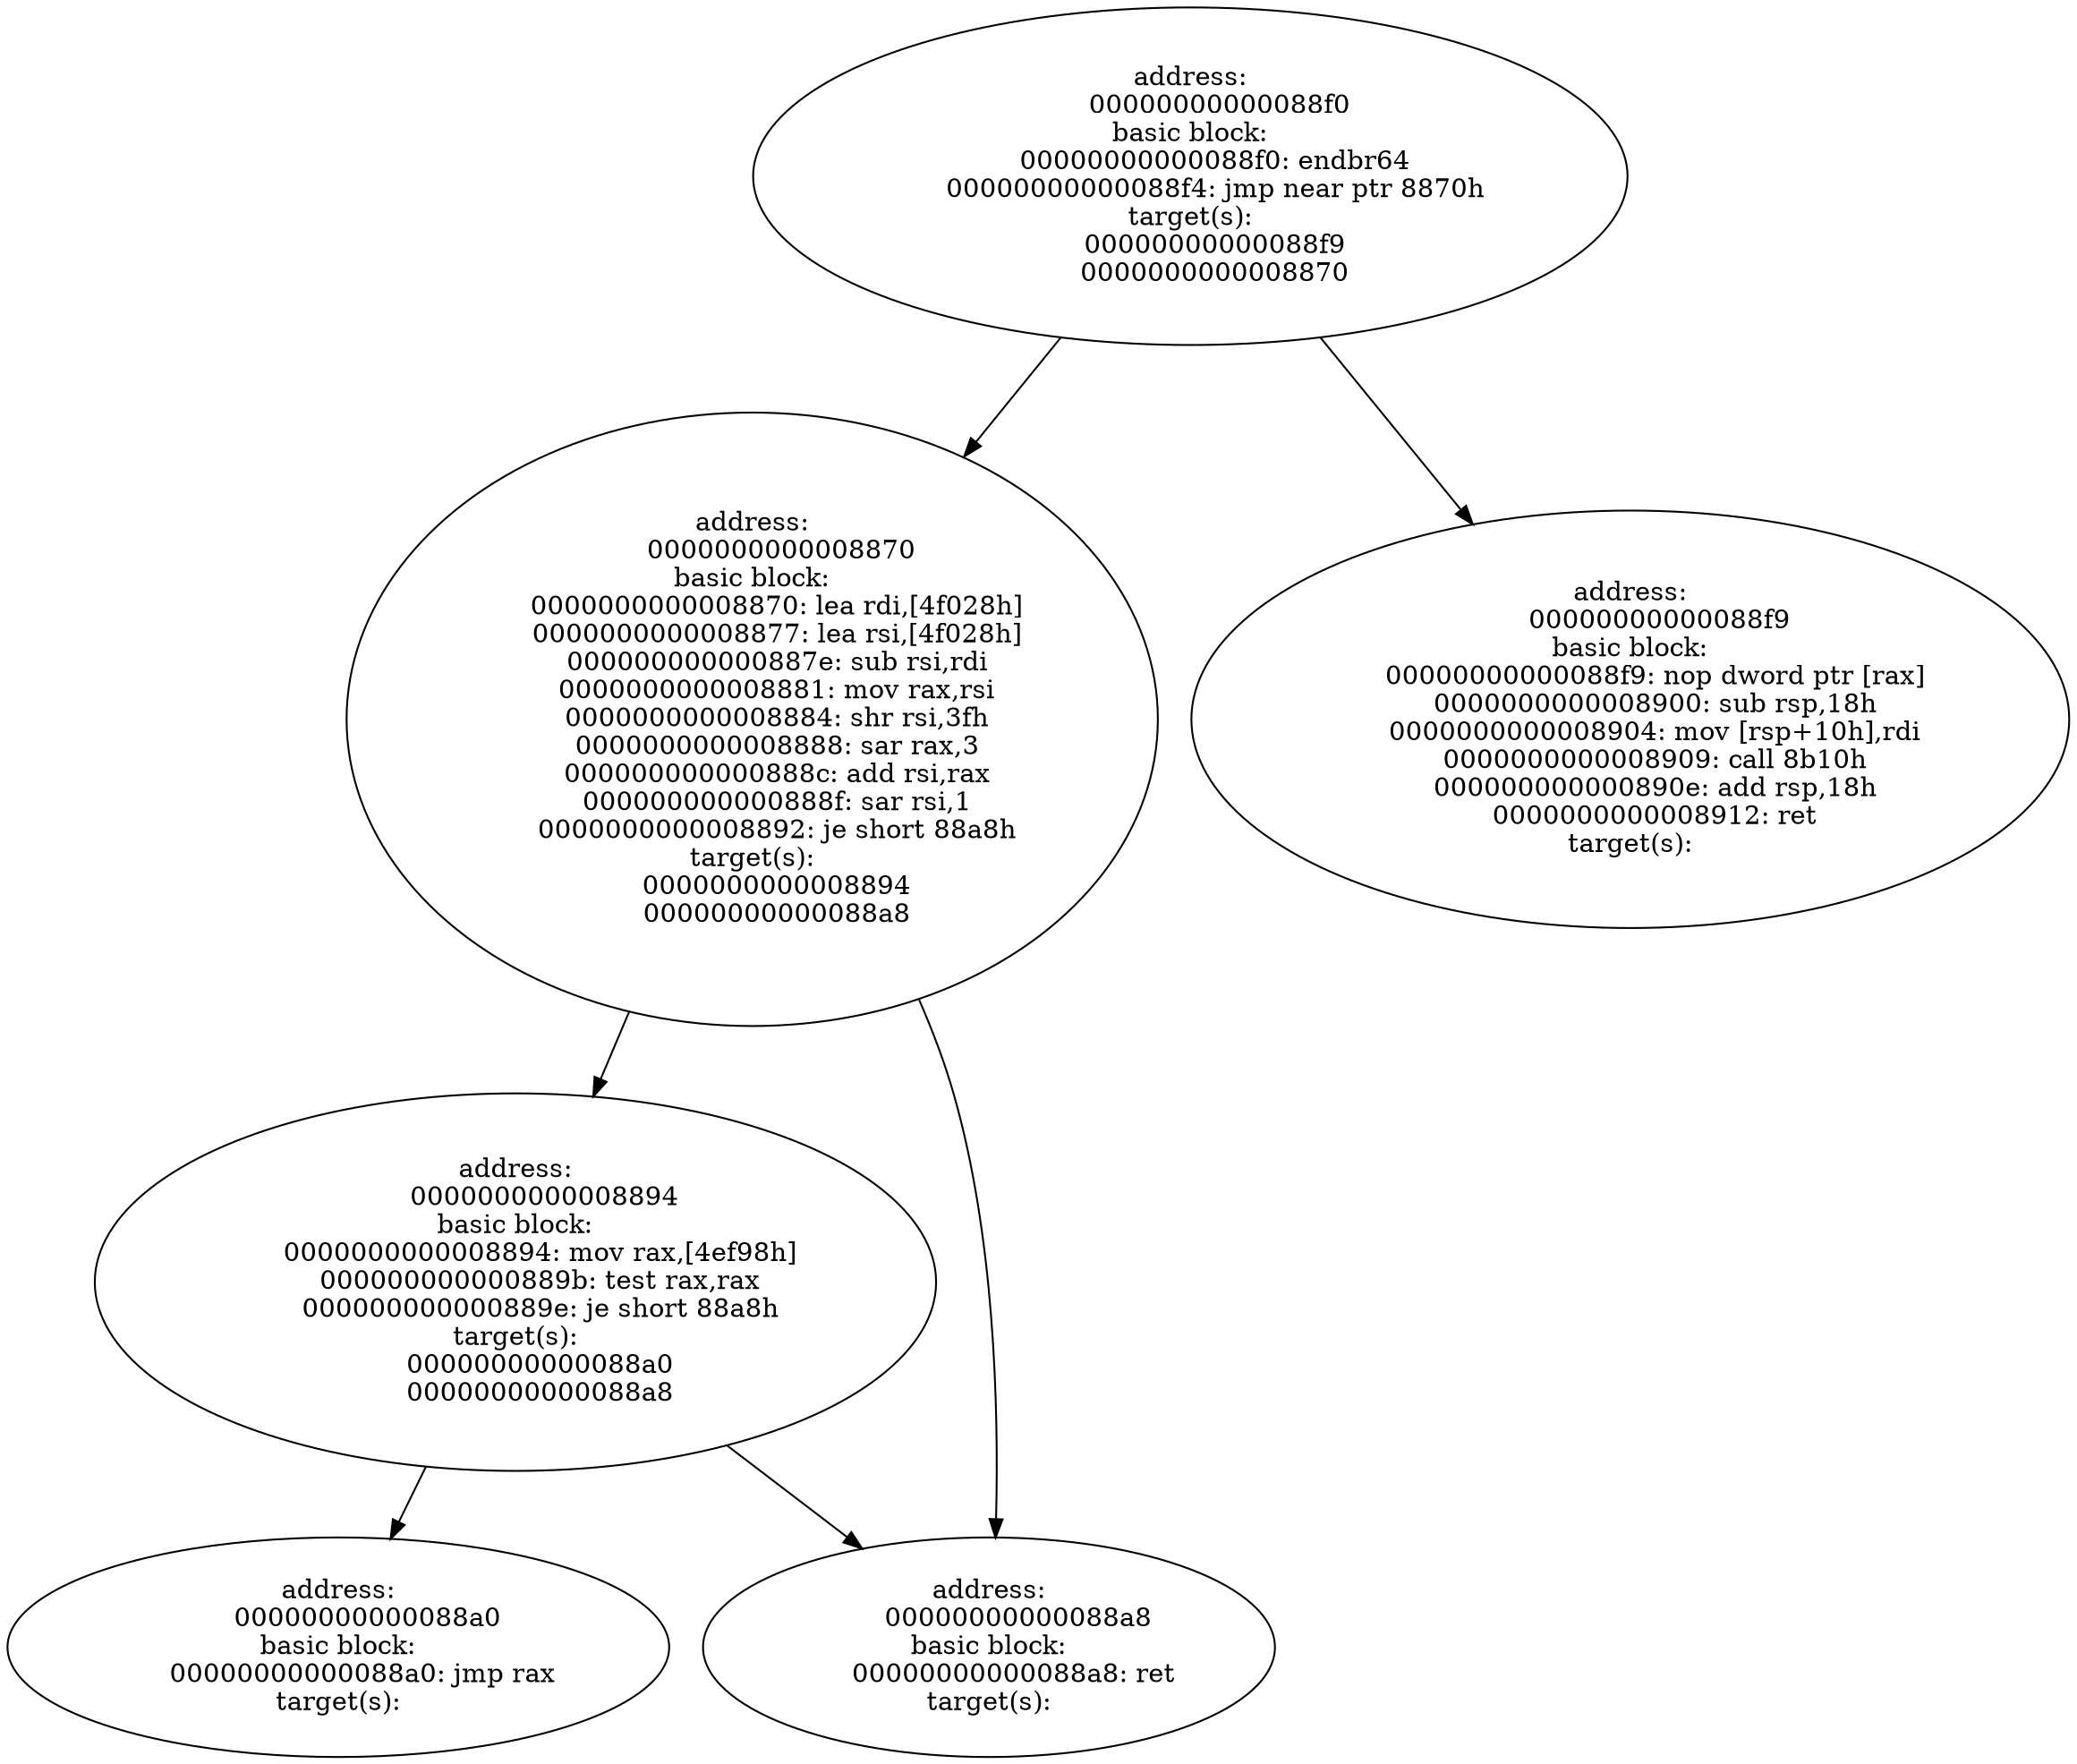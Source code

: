 digraph control_flow {
    N0x8870[label="address:\n       0000000000008870\nbasic block:\n      0000000000008870: lea rdi,[4f028h]\n      0000000000008877: lea rsi,[4f028h]\n      000000000000887e: sub rsi,rdi\n      0000000000008881: mov rax,rsi\n      0000000000008884: shr rsi,3fh\n      0000000000008888: sar rax,3\n      000000000000888c: add rsi,rax\n      000000000000888f: sar rsi,1\n      0000000000008892: je short 88a8h\ntarget(s):\n      0000000000008894\n      00000000000088a8\n"];
    N0x8894[label="address:\n       0000000000008894\nbasic block:\n      0000000000008894: mov rax,[4ef98h]\n      000000000000889b: test rax,rax\n      000000000000889e: je short 88a8h\ntarget(s):\n      00000000000088a0\n      00000000000088a8\n"];
    N0x88a0[label="address:\n       00000000000088a0\nbasic block:\n      00000000000088a0: jmp rax\ntarget(s):\n"];
    N0x88a8[label="address:\n       00000000000088a8\nbasic block:\n      00000000000088a8: ret\ntarget(s):\n"];
    N0x88f0[label="address:\n       00000000000088f0\nbasic block:\n      00000000000088f0: endbr64\n      00000000000088f4: jmp near ptr 8870h\ntarget(s):\n      00000000000088f9\n      0000000000008870\n"];
    N0x88f9[label="address:\n       00000000000088f9\nbasic block:\n      00000000000088f9: nop dword ptr [rax]\n      0000000000008900: sub rsp,18h\n      0000000000008904: mov [rsp+10h],rdi\n      0000000000008909: call 8b10h\n      000000000000890e: add rsp,18h\n      0000000000008912: ret\ntarget(s):\n"];
    N0x8870 -> N0x8894[label=""];
    N0x8870 -> N0x88a8[label=""];
    N0x8894 -> N0x88a0[label=""];
    N0x8894 -> N0x88a8[label=""];
    N0x88f0 -> N0x88f9[label=""];
    N0x88f0 -> N0x8870[label=""];
}

